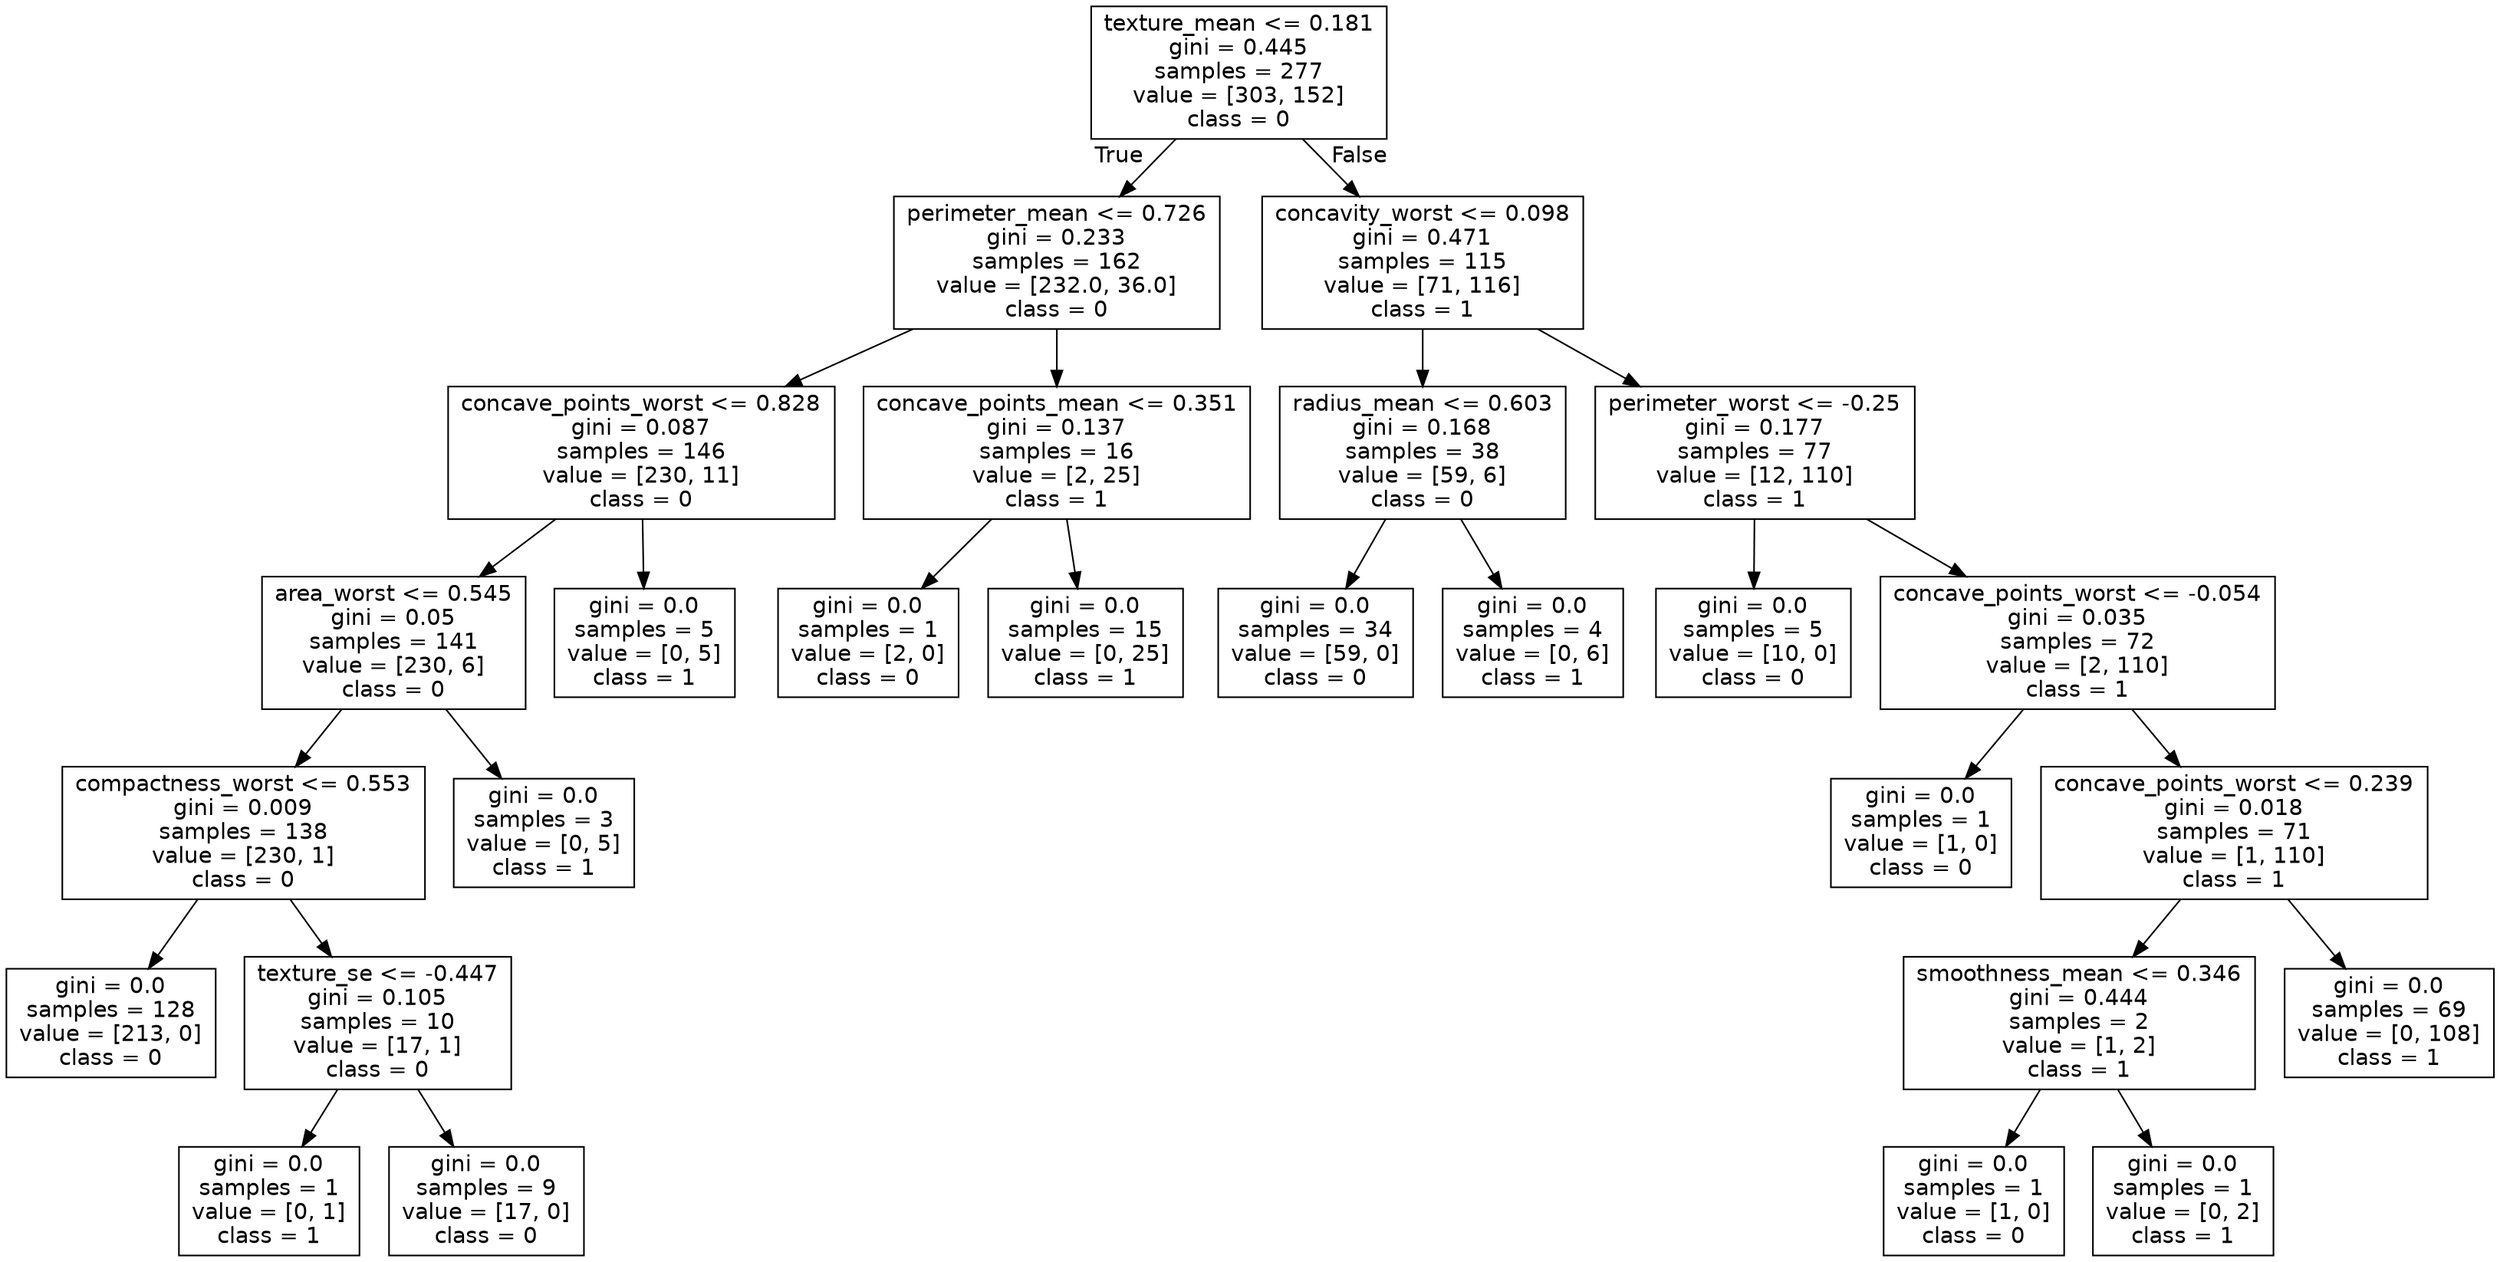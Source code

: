digraph Tree {
node [shape=box, fontname="helvetica"] ;
edge [fontname="helvetica"] ;
0 [label="texture_mean <= 0.181\ngini = 0.445\nsamples = 277\nvalue = [303, 152]\nclass = 0"] ;
1 [label="perimeter_mean <= 0.726\ngini = 0.233\nsamples = 162\nvalue = [232.0, 36.0]\nclass = 0"] ;
0 -> 1 [labeldistance=2.5, labelangle=45, headlabel="True"] ;
2 [label="concave_points_worst <= 0.828\ngini = 0.087\nsamples = 146\nvalue = [230, 11]\nclass = 0"] ;
1 -> 2 ;
3 [label="area_worst <= 0.545\ngini = 0.05\nsamples = 141\nvalue = [230, 6]\nclass = 0"] ;
2 -> 3 ;
4 [label="compactness_worst <= 0.553\ngini = 0.009\nsamples = 138\nvalue = [230, 1]\nclass = 0"] ;
3 -> 4 ;
5 [label="gini = 0.0\nsamples = 128\nvalue = [213, 0]\nclass = 0"] ;
4 -> 5 ;
6 [label="texture_se <= -0.447\ngini = 0.105\nsamples = 10\nvalue = [17, 1]\nclass = 0"] ;
4 -> 6 ;
7 [label="gini = 0.0\nsamples = 1\nvalue = [0, 1]\nclass = 1"] ;
6 -> 7 ;
8 [label="gini = 0.0\nsamples = 9\nvalue = [17, 0]\nclass = 0"] ;
6 -> 8 ;
9 [label="gini = 0.0\nsamples = 3\nvalue = [0, 5]\nclass = 1"] ;
3 -> 9 ;
10 [label="gini = 0.0\nsamples = 5\nvalue = [0, 5]\nclass = 1"] ;
2 -> 10 ;
11 [label="concave_points_mean <= 0.351\ngini = 0.137\nsamples = 16\nvalue = [2, 25]\nclass = 1"] ;
1 -> 11 ;
12 [label="gini = 0.0\nsamples = 1\nvalue = [2, 0]\nclass = 0"] ;
11 -> 12 ;
13 [label="gini = 0.0\nsamples = 15\nvalue = [0, 25]\nclass = 1"] ;
11 -> 13 ;
14 [label="concavity_worst <= 0.098\ngini = 0.471\nsamples = 115\nvalue = [71, 116]\nclass = 1"] ;
0 -> 14 [labeldistance=2.5, labelangle=-45, headlabel="False"] ;
15 [label="radius_mean <= 0.603\ngini = 0.168\nsamples = 38\nvalue = [59, 6]\nclass = 0"] ;
14 -> 15 ;
16 [label="gini = 0.0\nsamples = 34\nvalue = [59, 0]\nclass = 0"] ;
15 -> 16 ;
17 [label="gini = 0.0\nsamples = 4\nvalue = [0, 6]\nclass = 1"] ;
15 -> 17 ;
18 [label="perimeter_worst <= -0.25\ngini = 0.177\nsamples = 77\nvalue = [12, 110]\nclass = 1"] ;
14 -> 18 ;
19 [label="gini = 0.0\nsamples = 5\nvalue = [10, 0]\nclass = 0"] ;
18 -> 19 ;
20 [label="concave_points_worst <= -0.054\ngini = 0.035\nsamples = 72\nvalue = [2, 110]\nclass = 1"] ;
18 -> 20 ;
21 [label="gini = 0.0\nsamples = 1\nvalue = [1, 0]\nclass = 0"] ;
20 -> 21 ;
22 [label="concave_points_worst <= 0.239\ngini = 0.018\nsamples = 71\nvalue = [1, 110]\nclass = 1"] ;
20 -> 22 ;
23 [label="smoothness_mean <= 0.346\ngini = 0.444\nsamples = 2\nvalue = [1, 2]\nclass = 1"] ;
22 -> 23 ;
24 [label="gini = 0.0\nsamples = 1\nvalue = [1, 0]\nclass = 0"] ;
23 -> 24 ;
25 [label="gini = 0.0\nsamples = 1\nvalue = [0, 2]\nclass = 1"] ;
23 -> 25 ;
26 [label="gini = 0.0\nsamples = 69\nvalue = [0, 108]\nclass = 1"] ;
22 -> 26 ;
}